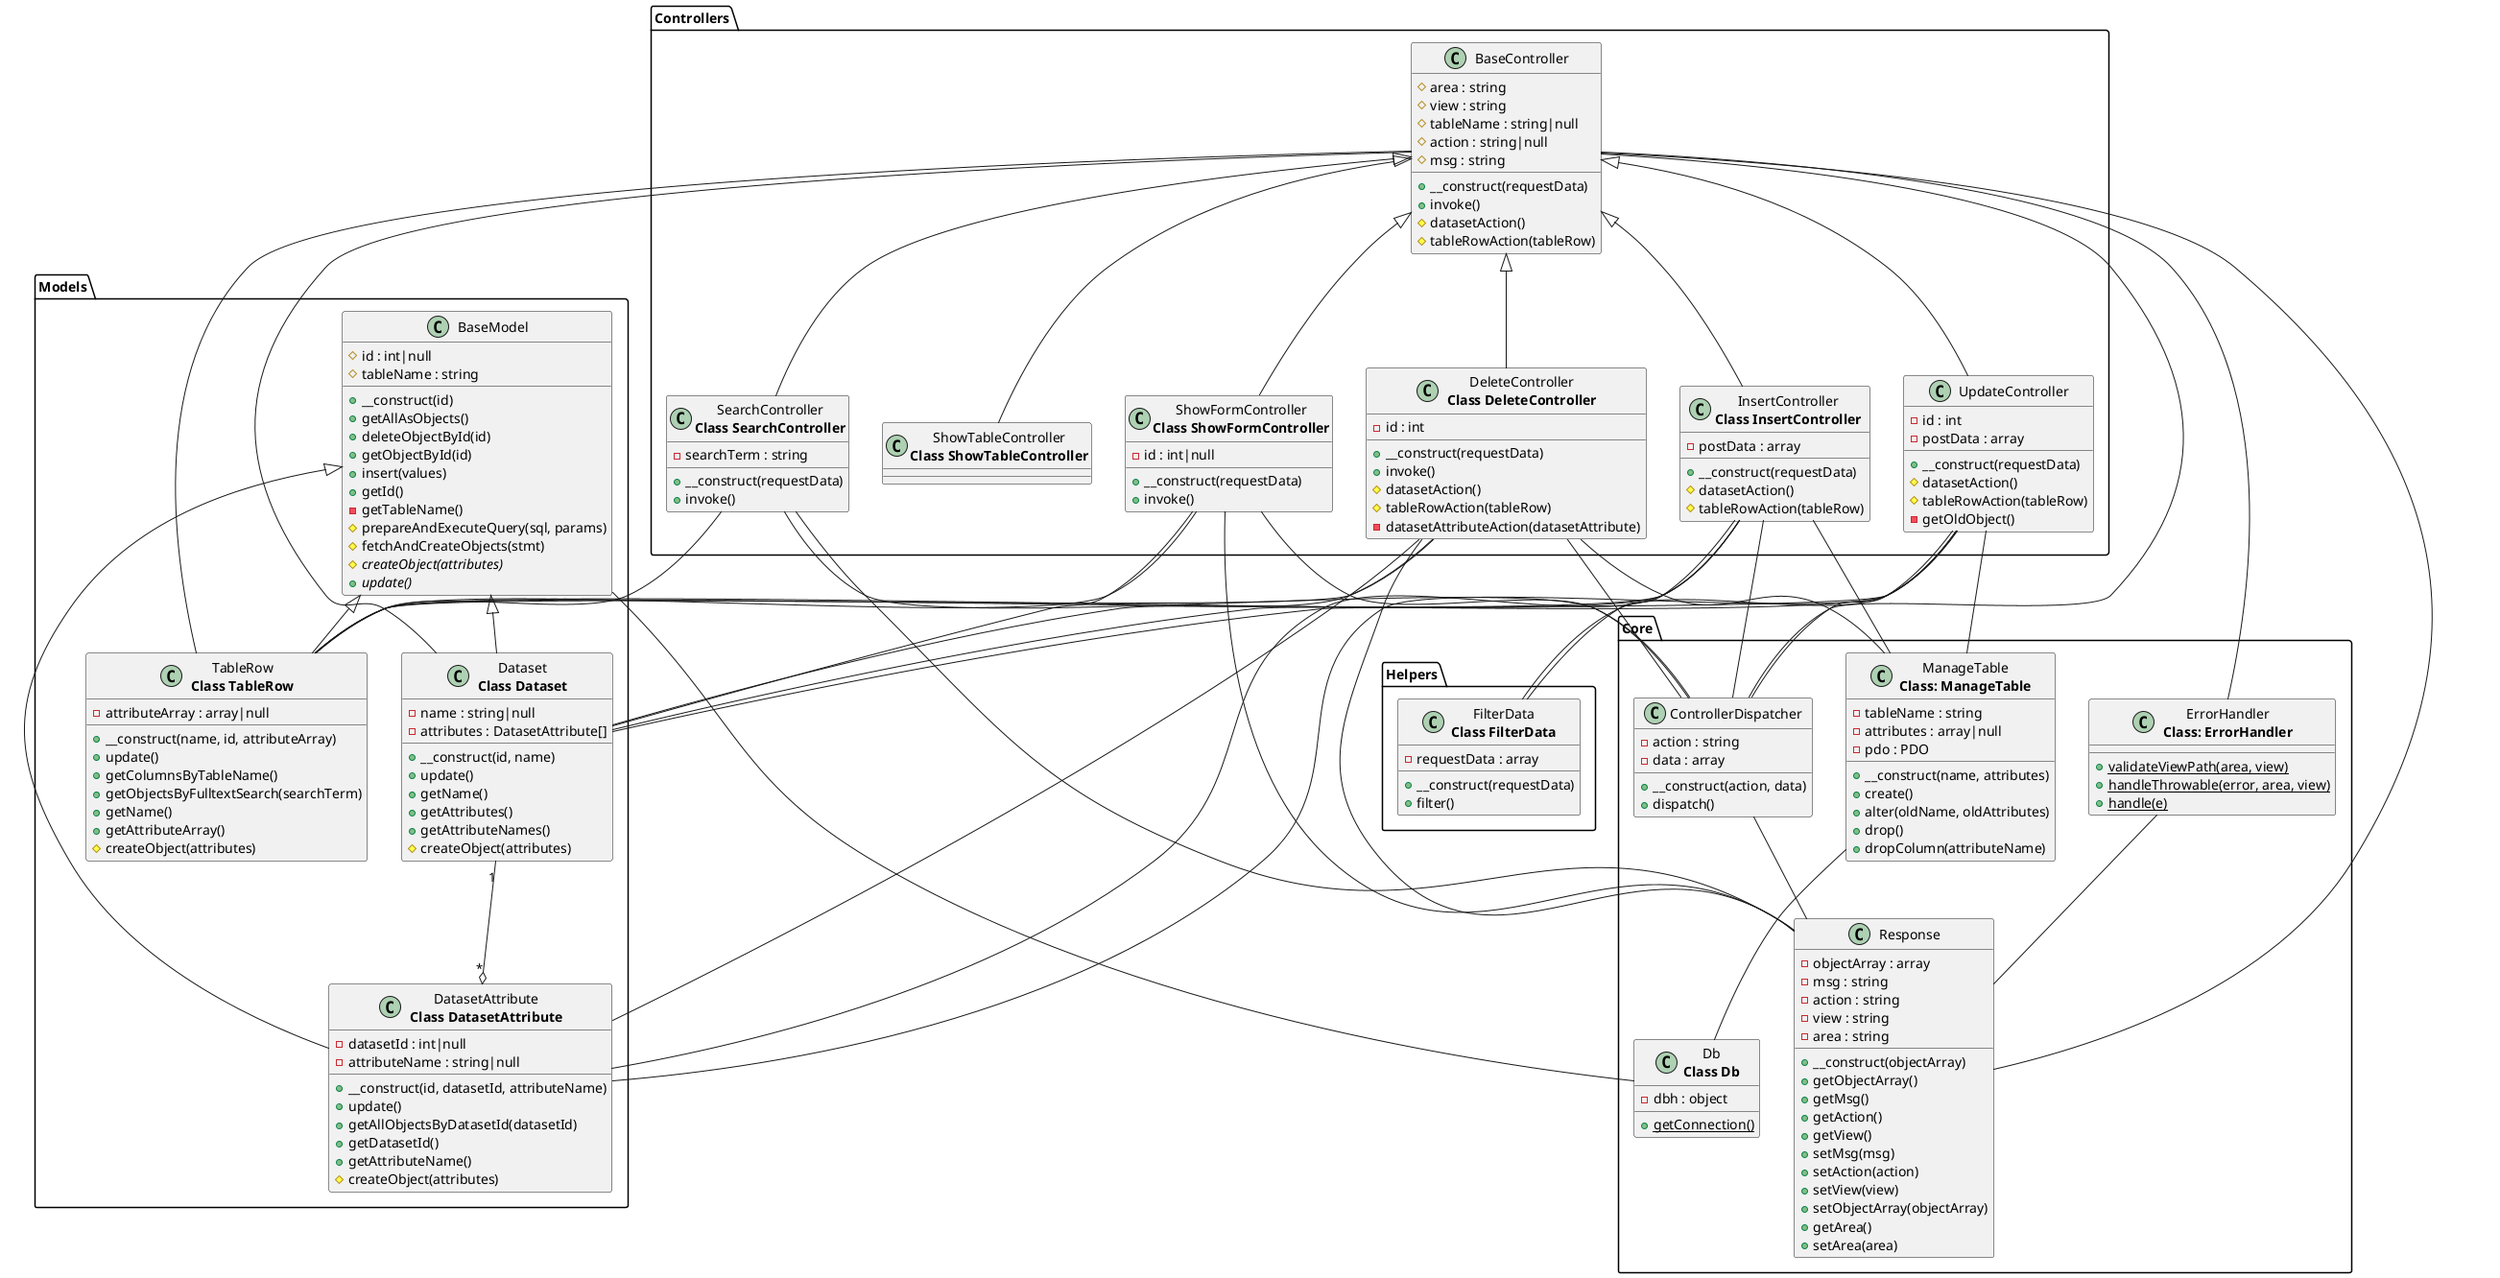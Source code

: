@startuml
  package Core as Core {
    class "Db\n<b>Class Db</b>" as Core_Db {
      -dbh : object
      {static} +getConnection()
    }
    class "Response" as Core_Response {
      -objectArray : array
      -msg : string
      -action : string
      -view : string
      -area : string
      +__construct(objectArray)
      +getObjectArray()
      +getMsg()
      +getAction()
      +getView()
      +setMsg(msg)
      +setAction(action)
      +setView(view)
      +setObjectArray(objectArray)
      +getArea()
      +setArea(area)
    }
    class "ErrorHandler\n<b>Class: ErrorHandler</b>" as Core_ErrorHandler {
      {static} +validateViewPath(area, view)
      {static} +handleThrowable(error, area, view)
      {static} +handle(e)
    }
    class "ManageTable\n<b>Class: ManageTable</b>" as Core_ManageTable {
      -tableName : string
      -attributes : array|null
      -pdo : PDO
      +__construct(name, attributes)
      +create()
      +alter(oldName, oldAttributes)
      +drop()
      +dropColumn(attributeName)
    }
    class "ControllerDispatcher" as Core_ControllerDispatcher {
      -action : string
      -data : array
      +__construct(action, data)
      +dispatch()
    }
  }
  package Controllers as Controllers {
    class "InsertController\n<b>Class InsertController</b>" as Controllers_InsertController {
      -postData : array
      +__construct(requestData)
      #datasetAction()
      #tableRowAction(tableRow)
    }
    class "ShowTableController\n<b>Class ShowTableController</b>" as Controllers_ShowTableController {
    }
    class "SearchController\n<b>Class SearchController</b>" as Controllers_SearchController {
      -searchTerm : string
      +__construct(requestData)
      +invoke()
    }
    class "BaseController" as Controllers_BaseController {
      #area : string
      #view : string
      #tableName : string|null
      #action : string|null
      #msg : string
      +__construct(requestData)
      +invoke()
      #datasetAction()
      #tableRowAction(tableRow)
    }
    class "ShowFormController\n<b>Class ShowFormController</b>" as Controllers_ShowFormController {
      -id : int|null
      +__construct(requestData)
      +invoke()
    }
    class "UpdateController" as Controllers_UpdateController {
      -id : int
      -postData : array
      +__construct(requestData)
      #datasetAction()
      #tableRowAction(tableRow)
      -getOldObject()
    }
    class "DeleteController\n<b>Class DeleteController</b>" as Controllers_DeleteController {
      -id : int
      +__construct(requestData)
      +invoke()
      #datasetAction()
      #tableRowAction(tableRow)
      -datasetAttributeAction(datasetAttribute)
    }
  }
  package Models as Models {
    class "TableRow\n<b>Class TableRow</b>" as Models_TableRow {
      -attributeArray : array|null
      +__construct(name, id, attributeArray)
      +update()
      +getColumnsByTableName()
      +getObjectsByFulltextSearch(searchTerm)
      +getName()
      +getAttributeArray()
      #createObject(attributes)
    }
    class "DatasetAttribute\n<b>Class DatasetAttribute</b>" as Models_DatasetAttribute {
      -datasetId : int|null
      -attributeName : string|null
      +__construct(id, datasetId, attributeName)
      +update()
      +getAllObjectsByDatasetId(datasetId)
      +getDatasetId()
      +getAttributeName()
      #createObject(attributes)
    }
    class "BaseModel" as Models_BaseModel {
      #id : int|null
      #tableName : string
      +__construct(id)
      +getAllAsObjects()
      +deleteObjectById(id)
      +getObjectById(id)
      +insert(values)
      +getId()
      -getTableName()
      #prepareAndExecuteQuery(sql, params)
      #fetchAndCreateObjects(stmt)
      {abstract} #createObject(attributes)
      {abstract} +update()
    }
    class "Dataset\n<b>Class Dataset</b>" as Models_Dataset {
      -name : string|null
      -attributes : DatasetAttribute[]
      +__construct(id, name)
      +update()
      +getName()
      +getAttributes()
      +getAttributeNames()
      #createObject(attributes)
    }
  }
  package Helpers as Helpers {
    class "FilterData\n<b>Class FilterData</b>" as Helpers_FilterData {
      -requestData : array
      +__construct(requestData)
      +filter()
    }
  }
  Controllers_BaseController -- Core_ErrorHandler
  Controllers_BaseController -- Core_Response
  Controllers_BaseController -- Models_Dataset
  Controllers_BaseController -- Models_TableRow
  Controllers_BaseController -- Core_ControllerDispatcher
  Controllers_BaseController <|-- Controllers_DeleteController
  Controllers_BaseController <|-- Controllers_InsertController
  Controllers_BaseController <|-- Controllers_SearchController
  Controllers_BaseController <|-- Controllers_ShowFormController
  Controllers_BaseController <|-- Controllers_ShowTableController
  Controllers_BaseController <|-- Controllers_UpdateController
  Controllers_DeleteController -- Core_ManageTable
  Controllers_DeleteController -- Core_Response
  Controllers_DeleteController -- Models_Dataset
  Controllers_DeleteController -- Models_DatasetAttribute
  Controllers_DeleteController -- Models_TableRow
  Controllers_DeleteController -- Core_ControllerDispatcher
  Controllers_InsertController -- Core_ManageTable
  Controllers_InsertController -- Helpers_FilterData
  Controllers_InsertController -- Models_Dataset
  Controllers_InsertController -- Models_DatasetAttribute
  Controllers_InsertController -- Models_TableRow
  Controllers_InsertController -- Core_ControllerDispatcher
  Controllers_SearchController -- Core_Response
  Controllers_SearchController -- Models_TableRow
  Controllers_SearchController -- Core_ControllerDispatcher
  Controllers_ShowFormController -- Core_Response
  Controllers_ShowFormController -- Models_Dataset
  Controllers_ShowFormController -- Models_TableRow
  Controllers_ShowFormController -- Core_ControllerDispatcher
  Controllers_UpdateController -- Core_ManageTable
  Controllers_UpdateController -- Helpers_FilterData
  Controllers_UpdateController -- Models_Dataset
  Controllers_UpdateController -- Models_DatasetAttribute
  Controllers_UpdateController -- Models_TableRow
  Controllers_UpdateController -- Core_ControllerDispatcher
  Core_ControllerDispatcher -- Core_Response
  Core_ErrorHandler -- Core_Response
  Core_ManageTable -- Core_Db
  Models_BaseModel -- Core_Db
  Models_BaseModel <|-- Models_Dataset
  Models_BaseModel <|-- Models_DatasetAttribute
  Models_BaseModel <|-- Models_TableRow
  Models_Dataset "1" --o "*" Models_DatasetAttribute
@enduml
